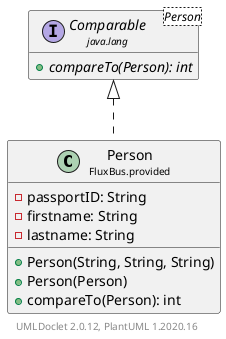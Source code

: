 @startuml
    set namespaceSeparator none
    hide empty fields
    hide empty methods

    class "<size:14>Person\n<size:10>FluxBus.provided" as FluxBus.provided.Person [[Person.html]] {
        -passportID: String
        -firstname: String
        -lastname: String
        +Person(String, String, String)
        +Person(Person)
        +compareTo(Person): int
    }

    interface "<size:14>Comparable\n<size:10>java.lang" as java.lang.Comparable<Person> {
        {abstract} +compareTo(Person): int
    }

    java.lang.Comparable <|.. FluxBus.provided.Person

    center footer UMLDoclet 2.0.12, PlantUML 1.2020.16
@enduml
